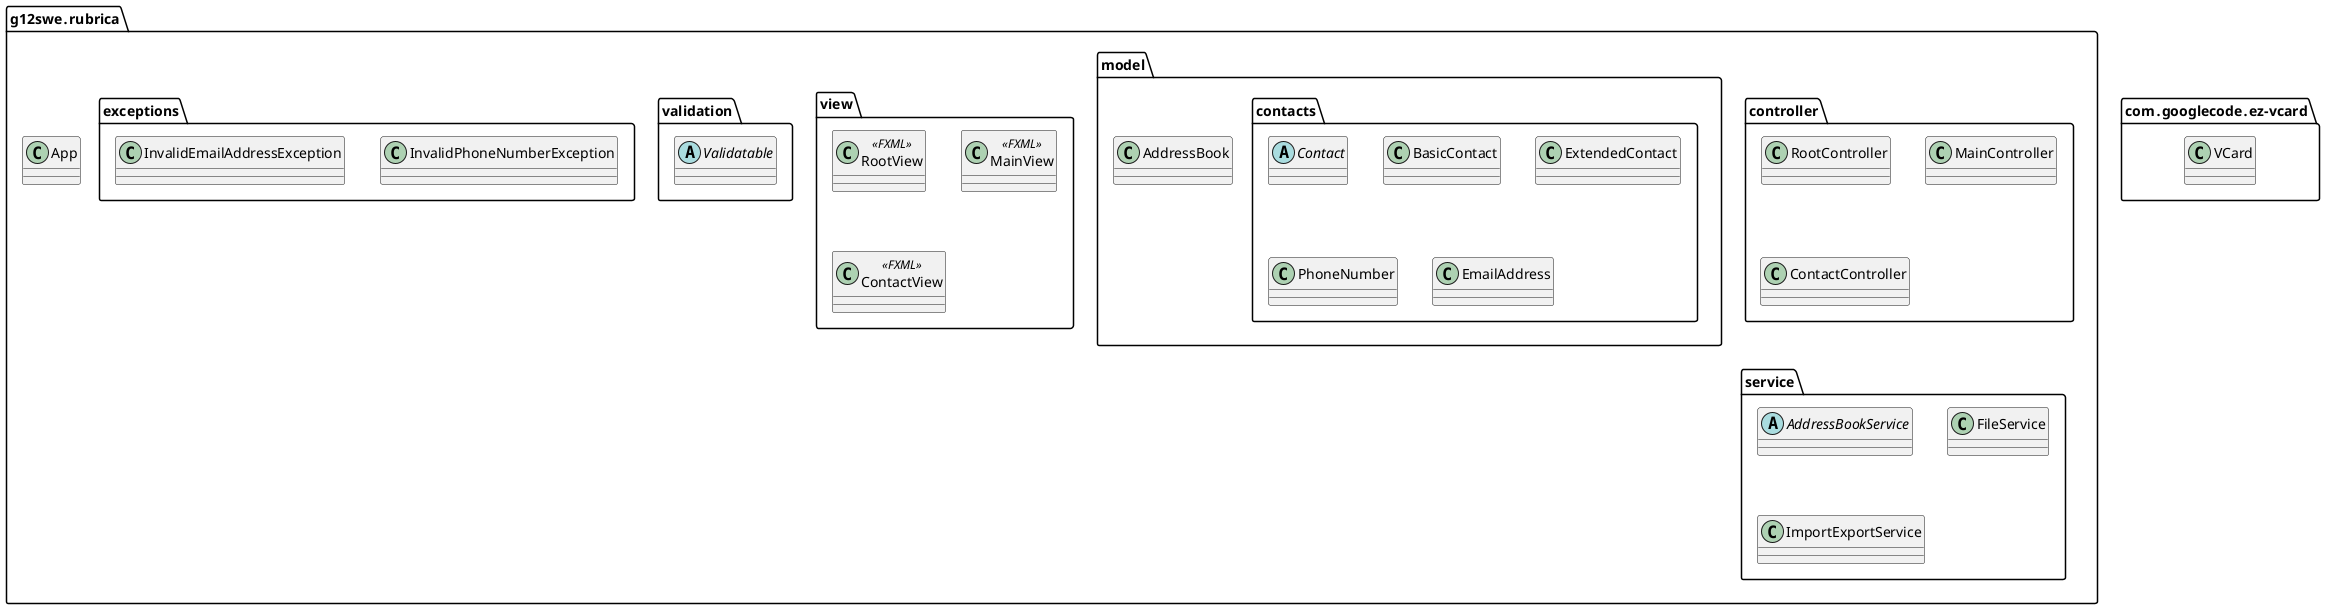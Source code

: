 @startuml
package "g12swe․rubrica" {

    class App

    package "controller" {
        class RootController
        class MainController
        class ContactController
    }

    package "model" {
        class AddressBook
        package "contacts" {
            abstract class Contact
            class BasicContact
            class ExtendedContact
            class PhoneNumber
            class EmailAddress
        }
    }
        
    package "view" {
        class RootView <<FXML>>
        class MainView <<FXML>>
        class ContactView <<FXML>>
    }

    package "validation" {
        abstract class Validatable
    }

    package "exceptions" {
        class InvalidPhoneNumberException
        class InvalidEmailAddressException
    }

    package "service" {
        abstract class AddressBookService
        class FileService
        class ImportExportService
    }

  
}

package "com․googlecode․ez-vcard" {
    class VCard
}




@enduml